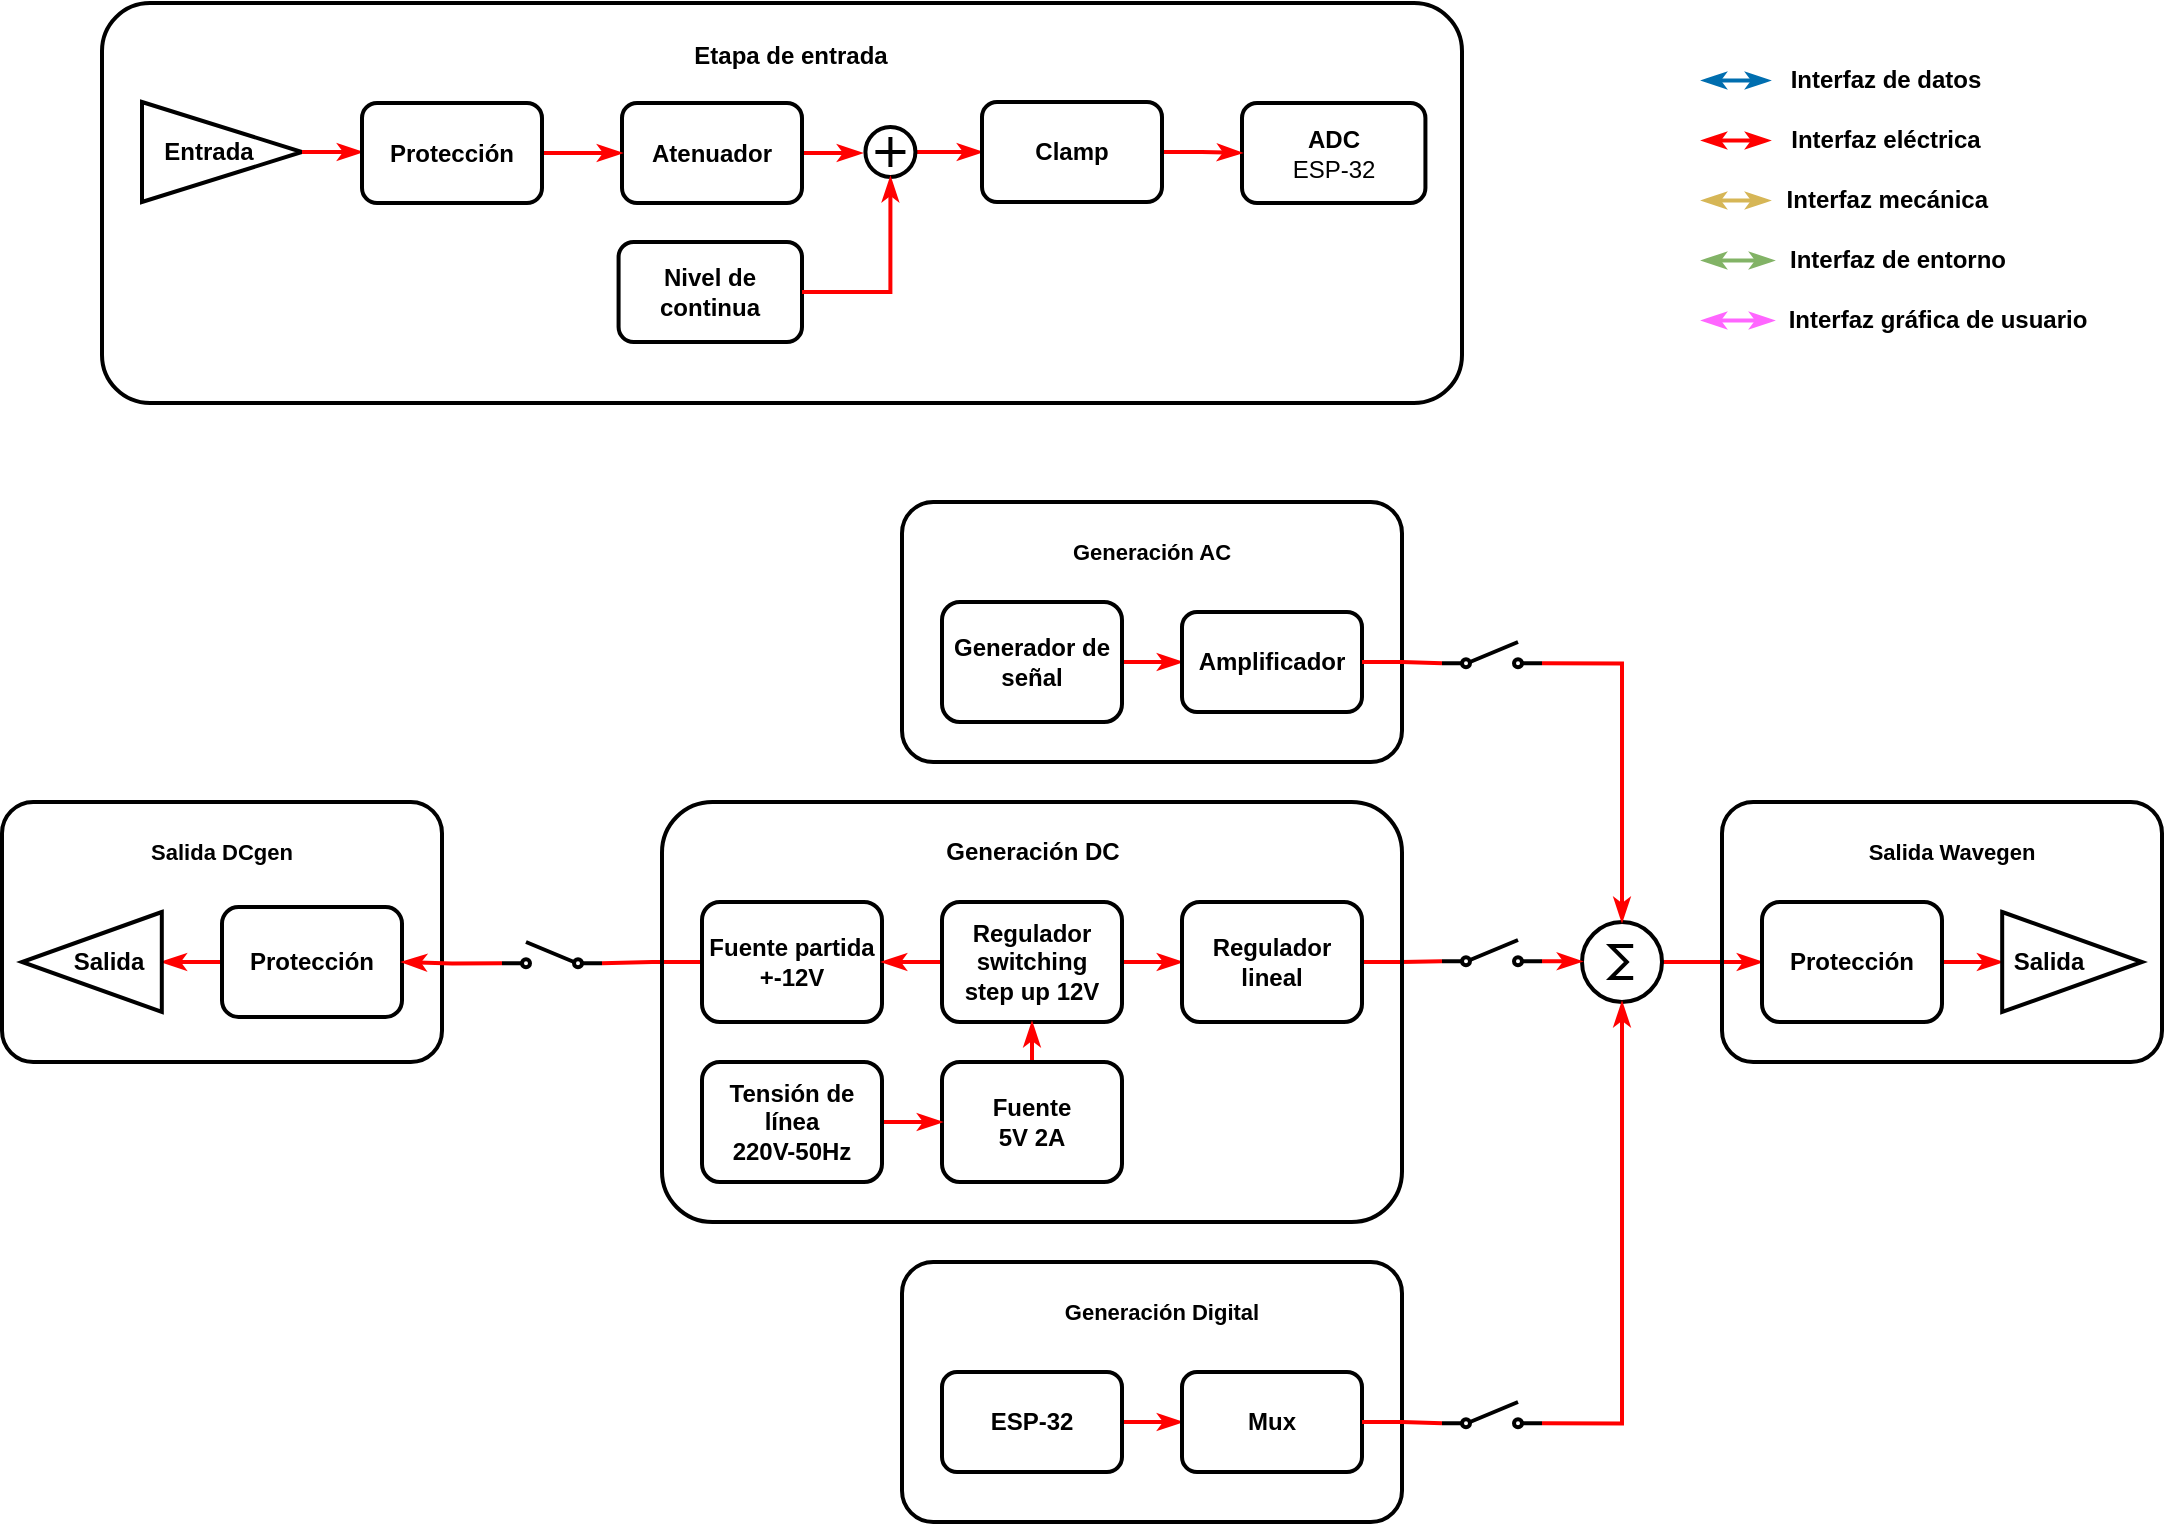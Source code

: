 <mxfile version="24.3.1" type="device">
  <diagram name="Page-1" id="zk0mCJkp-1b9WvKIStD7">
    <mxGraphModel dx="1932" dy="1727" grid="1" gridSize="10" guides="1" tooltips="1" connect="1" arrows="1" fold="1" page="1" pageScale="1" pageWidth="827" pageHeight="1169" math="0" shadow="0">
      <root>
        <mxCell id="0" />
        <mxCell id="1" parent="0" />
        <mxCell id="MO0MTmcoxJa9fAxqIM6j-44" value="" style="group" parent="1" vertex="1" connectable="0">
          <mxGeometry x="480" y="-175.75" width="200" height="150" as="geometry" />
        </mxCell>
        <mxCell id="MO0MTmcoxJa9fAxqIM6j-1" style="edgeStyle=orthogonalEdgeStyle;rounded=0;orthogonalLoop=1;jettySize=auto;html=1;exitX=0;exitY=0.5;exitDx=0;exitDy=0;startArrow=classicThin;startFill=1;endArrow=classicThin;endFill=1;strokeWidth=2;fillColor=#1ba1e2;strokeColor=#006EAF;" parent="MO0MTmcoxJa9fAxqIM6j-44" source="MO0MTmcoxJa9fAxqIM6j-2" edge="1">
          <mxGeometry relative="1" as="geometry">
            <mxPoint y="15" as="targetPoint" />
          </mxGeometry>
        </mxCell>
        <mxCell id="MO0MTmcoxJa9fAxqIM6j-2" value="&lt;b&gt;Interfaz de datos&lt;/b&gt;" style="text;html=1;strokeColor=none;fillColor=none;align=center;verticalAlign=middle;whiteSpace=wrap;rounded=0;" parent="MO0MTmcoxJa9fAxqIM6j-44" vertex="1">
          <mxGeometry x="34" width="116" height="30" as="geometry" />
        </mxCell>
        <mxCell id="MO0MTmcoxJa9fAxqIM6j-3" style="edgeStyle=orthogonalEdgeStyle;rounded=0;orthogonalLoop=1;jettySize=auto;html=1;exitX=0;exitY=0.5;exitDx=0;exitDy=0;startArrow=classicThin;startFill=1;endArrow=classicThin;endFill=1;strokeWidth=2;fillColor=#e51400;strokeColor=#ff0000;" parent="MO0MTmcoxJa9fAxqIM6j-44" source="MO0MTmcoxJa9fAxqIM6j-4" edge="1">
          <mxGeometry relative="1" as="geometry">
            <mxPoint y="45" as="targetPoint" />
          </mxGeometry>
        </mxCell>
        <mxCell id="MO0MTmcoxJa9fAxqIM6j-4" value="&lt;b&gt;Interfaz eléctrica&lt;/b&gt;" style="text;html=1;strokeColor=none;fillColor=none;align=center;verticalAlign=middle;whiteSpace=wrap;rounded=0;" parent="MO0MTmcoxJa9fAxqIM6j-44" vertex="1">
          <mxGeometry x="34" y="30" width="116" height="30" as="geometry" />
        </mxCell>
        <mxCell id="MO0MTmcoxJa9fAxqIM6j-5" style="edgeStyle=orthogonalEdgeStyle;rounded=0;orthogonalLoop=1;jettySize=auto;html=1;exitX=0;exitY=0.5;exitDx=0;exitDy=0;startArrow=classicThin;startFill=1;endArrow=classicThin;endFill=1;strokeWidth=2;fillColor=#fff2cc;strokeColor=#d6b656;gradientColor=#ffd966;" parent="MO0MTmcoxJa9fAxqIM6j-44" source="MO0MTmcoxJa9fAxqIM6j-6" edge="1">
          <mxGeometry relative="1" as="geometry">
            <mxPoint y="75" as="targetPoint" />
          </mxGeometry>
        </mxCell>
        <mxCell id="MO0MTmcoxJa9fAxqIM6j-6" value="&lt;b&gt;Interfaz mecánica&amp;nbsp;&amp;nbsp;&lt;/b&gt;" style="text;html=1;strokeColor=none;fillColor=none;align=center;verticalAlign=middle;whiteSpace=wrap;rounded=0;" parent="MO0MTmcoxJa9fAxqIM6j-44" vertex="1">
          <mxGeometry x="34" y="60" width="124" height="30" as="geometry" />
        </mxCell>
        <mxCell id="MO0MTmcoxJa9fAxqIM6j-7" style="edgeStyle=orthogonalEdgeStyle;rounded=0;orthogonalLoop=1;jettySize=auto;html=1;exitX=0;exitY=0.5;exitDx=0;exitDy=0;startArrow=classicThin;startFill=1;endArrow=classicThin;endFill=1;strokeWidth=2;fillColor=#d5e8d4;strokeColor=#82b366;" parent="MO0MTmcoxJa9fAxqIM6j-44" source="MO0MTmcoxJa9fAxqIM6j-8" edge="1">
          <mxGeometry relative="1" as="geometry">
            <mxPoint y="105" as="targetPoint" />
          </mxGeometry>
        </mxCell>
        <mxCell id="MO0MTmcoxJa9fAxqIM6j-8" value="&lt;b&gt;Interfaz de entorno&lt;/b&gt;" style="text;html=1;strokeColor=none;fillColor=none;align=center;verticalAlign=middle;whiteSpace=wrap;rounded=0;" parent="MO0MTmcoxJa9fAxqIM6j-44" vertex="1">
          <mxGeometry x="36" y="90" width="124" height="30" as="geometry" />
        </mxCell>
        <mxCell id="MO0MTmcoxJa9fAxqIM6j-9" style="edgeStyle=orthogonalEdgeStyle;rounded=0;orthogonalLoop=1;jettySize=auto;html=1;exitX=0;exitY=0.5;exitDx=0;exitDy=0;startArrow=classicThin;startFill=1;endArrow=classicThin;endFill=1;strokeWidth=2;fillColor=#e1d5e7;strokeColor=#FF66FF;" parent="MO0MTmcoxJa9fAxqIM6j-44" source="MO0MTmcoxJa9fAxqIM6j-10" edge="1">
          <mxGeometry relative="1" as="geometry">
            <mxPoint y="135" as="targetPoint" />
          </mxGeometry>
        </mxCell>
        <mxCell id="MO0MTmcoxJa9fAxqIM6j-10" value="&lt;b&gt;Interfaz gráfica de usuario&lt;/b&gt;" style="text;html=1;strokeColor=none;fillColor=none;align=center;verticalAlign=middle;whiteSpace=wrap;rounded=0;" parent="MO0MTmcoxJa9fAxqIM6j-44" vertex="1">
          <mxGeometry x="36" y="120" width="164" height="30" as="geometry" />
        </mxCell>
        <mxCell id="MO0MTmcoxJa9fAxqIM6j-113" style="edgeStyle=orthogonalEdgeStyle;rounded=0;orthogonalLoop=1;jettySize=auto;html=1;exitX=1;exitY=0.5;exitDx=0;exitDy=0;exitPerimeter=0;entryX=0;entryY=0.5;entryDx=0;entryDy=0;strokeColor=#ff0000;strokeWidth=2;align=center;verticalAlign=middle;fontFamily=Helvetica;fontSize=11;fontColor=default;labelBackgroundColor=default;endArrow=classicThin;endFill=1;" parent="1" source="MO0MTmcoxJa9fAxqIM6j-79" target="MO0MTmcoxJa9fAxqIM6j-101" edge="1">
          <mxGeometry relative="1" as="geometry" />
        </mxCell>
        <mxCell id="MO0MTmcoxJa9fAxqIM6j-79" value="" style="verticalLabelPosition=bottom;shadow=0;dashed=0;align=center;html=1;verticalAlign=top;shape=mxgraph.electrical.abstract.sum;strokeColor=default;strokeWidth=2;fontFamily=Helvetica;fontSize=11;fontColor=default;labelBackgroundColor=default;fillColor=default;" parent="1" vertex="1">
          <mxGeometry x="420" y="260" width="40" height="40" as="geometry" />
        </mxCell>
        <mxCell id="MO0MTmcoxJa9fAxqIM6j-84" value="" style="group" parent="1" vertex="1" connectable="0">
          <mxGeometry x="80" y="430" width="250" height="130" as="geometry" />
        </mxCell>
        <mxCell id="MO0MTmcoxJa9fAxqIM6j-68" value="" style="rounded=1;whiteSpace=wrap;html=1;strokeWidth=2;fillColor=none;fontStyle=1;arcSize=12;" parent="MO0MTmcoxJa9fAxqIM6j-84" vertex="1">
          <mxGeometry width="250" height="130" as="geometry" />
        </mxCell>
        <mxCell id="MO0MTmcoxJa9fAxqIM6j-78" style="edgeStyle=orthogonalEdgeStyle;rounded=0;orthogonalLoop=1;jettySize=auto;html=1;exitX=1;exitY=0.5;exitDx=0;exitDy=0;entryX=0;entryY=0.5;entryDx=0;entryDy=0;strokeColor=#ff0000;strokeWidth=2;align=center;verticalAlign=middle;fontFamily=Helvetica;fontSize=11;fontColor=default;labelBackgroundColor=default;endArrow=classicThin;endFill=1;" parent="MO0MTmcoxJa9fAxqIM6j-84" source="MO0MTmcoxJa9fAxqIM6j-70" target="MO0MTmcoxJa9fAxqIM6j-71" edge="1">
          <mxGeometry relative="1" as="geometry" />
        </mxCell>
        <mxCell id="MO0MTmcoxJa9fAxqIM6j-70" value="ESP-32" style="rounded=1;whiteSpace=wrap;html=1;strokeWidth=2;fillColor=none;fontStyle=1" parent="MO0MTmcoxJa9fAxqIM6j-84" vertex="1">
          <mxGeometry x="20" y="55" width="90" height="50" as="geometry" />
        </mxCell>
        <mxCell id="MO0MTmcoxJa9fAxqIM6j-71" value="Mux" style="rounded=1;whiteSpace=wrap;html=1;strokeWidth=2;fillColor=none;fontStyle=1" parent="MO0MTmcoxJa9fAxqIM6j-84" vertex="1">
          <mxGeometry x="140" y="55" width="90" height="50" as="geometry" />
        </mxCell>
        <mxCell id="MO0MTmcoxJa9fAxqIM6j-72" value="Generación Digital" style="text;html=1;align=center;verticalAlign=middle;whiteSpace=wrap;rounded=0;fontFamily=Helvetica;fontSize=11;fontColor=default;labelBackgroundColor=default;fontStyle=1" parent="MO0MTmcoxJa9fAxqIM6j-84" vertex="1">
          <mxGeometry x="80" y="10" width="100" height="30" as="geometry" />
        </mxCell>
        <mxCell id="MO0MTmcoxJa9fAxqIM6j-97" value="" style="group" parent="1" vertex="1" connectable="0">
          <mxGeometry x="80" y="50" width="250" height="130" as="geometry" />
        </mxCell>
        <mxCell id="MO0MTmcoxJa9fAxqIM6j-23" value="" style="rounded=1;whiteSpace=wrap;html=1;strokeWidth=2;fillColor=none;fontStyle=1;arcSize=12;" parent="MO0MTmcoxJa9fAxqIM6j-97" vertex="1">
          <mxGeometry width="250" height="130" as="geometry" />
        </mxCell>
        <mxCell id="MO0MTmcoxJa9fAxqIM6j-36" style="edgeStyle=orthogonalEdgeStyle;rounded=0;orthogonalLoop=1;jettySize=auto;html=1;exitX=1;exitY=0.5;exitDx=0;exitDy=0;fillColor=#f8cecc;strokeColor=#ff0000;strokeWidth=2;endArrow=classicThin;endFill=1;" parent="MO0MTmcoxJa9fAxqIM6j-97" source="MO0MTmcoxJa9fAxqIM6j-38" edge="1">
          <mxGeometry relative="1" as="geometry">
            <mxPoint x="140" y="80" as="targetPoint" />
          </mxGeometry>
        </mxCell>
        <mxCell id="MO0MTmcoxJa9fAxqIM6j-38" value="Generador de señal" style="rounded=1;whiteSpace=wrap;html=1;strokeWidth=2;fillColor=none;fontStyle=1" parent="MO0MTmcoxJa9fAxqIM6j-97" vertex="1">
          <mxGeometry x="20" y="50" width="90" height="60" as="geometry" />
        </mxCell>
        <mxCell id="MO0MTmcoxJa9fAxqIM6j-43" value="Generación AC" style="text;html=1;align=center;verticalAlign=middle;whiteSpace=wrap;rounded=0;fontFamily=Helvetica;fontSize=11;fontColor=default;labelBackgroundColor=default;fontStyle=1" parent="MO0MTmcoxJa9fAxqIM6j-97" vertex="1">
          <mxGeometry x="75" y="10" width="100" height="30" as="geometry" />
        </mxCell>
        <mxCell id="MO0MTmcoxJa9fAxqIM6j-73" value="Amplificador" style="rounded=1;whiteSpace=wrap;html=1;strokeWidth=2;fillColor=none;fontStyle=1" parent="MO0MTmcoxJa9fAxqIM6j-97" vertex="1">
          <mxGeometry x="140" y="55" width="90" height="50" as="geometry" />
        </mxCell>
        <mxCell id="MO0MTmcoxJa9fAxqIM6j-104" value="" style="html=1;shape=mxgraph.electrical.electro-mechanical.singleSwitch;aspect=fixed;elSwitchState=off;shadow=0;dashed=0;strokeColor=default;strokeWidth=2;align=center;verticalAlign=top;fontFamily=Helvetica;fontSize=11;fontColor=default;labelBackgroundColor=default;fillColor=default;" parent="1" vertex="1">
          <mxGeometry x="350" y="269" width="50" height="13.33" as="geometry" />
        </mxCell>
        <mxCell id="MO0MTmcoxJa9fAxqIM6j-105" style="edgeStyle=orthogonalEdgeStyle;rounded=0;orthogonalLoop=1;jettySize=auto;html=1;exitX=1;exitY=0.5;exitDx=0;exitDy=0;entryX=0;entryY=0.8;entryDx=0;entryDy=0;strokeColor=#ff0000;strokeWidth=2;align=center;verticalAlign=middle;fontFamily=Helvetica;fontSize=11;fontColor=default;labelBackgroundColor=default;endArrow=none;endFill=0;" parent="1" source="MO0MTmcoxJa9fAxqIM6j-16" target="MO0MTmcoxJa9fAxqIM6j-104" edge="1">
          <mxGeometry relative="1" as="geometry" />
        </mxCell>
        <mxCell id="MO0MTmcoxJa9fAxqIM6j-106" style="edgeStyle=orthogonalEdgeStyle;rounded=0;orthogonalLoop=1;jettySize=auto;html=1;exitX=1;exitY=0.8;exitDx=0;exitDy=0;entryX=0;entryY=0.5;entryDx=0;entryDy=0;entryPerimeter=0;strokeColor=#ff0000;strokeWidth=2;align=center;verticalAlign=middle;fontFamily=Helvetica;fontSize=11;fontColor=default;labelBackgroundColor=default;endArrow=classicThin;endFill=1;" parent="1" source="MO0MTmcoxJa9fAxqIM6j-104" target="MO0MTmcoxJa9fAxqIM6j-79" edge="1">
          <mxGeometry relative="1" as="geometry" />
        </mxCell>
        <mxCell id="MO0MTmcoxJa9fAxqIM6j-107" value="" style="html=1;shape=mxgraph.electrical.electro-mechanical.singleSwitch;aspect=fixed;elSwitchState=off;shadow=0;dashed=0;strokeColor=default;strokeWidth=2;align=center;verticalAlign=top;fontFamily=Helvetica;fontSize=11;fontColor=default;labelBackgroundColor=default;fillColor=default;" parent="1" vertex="1">
          <mxGeometry x="350" y="500" width="50" height="13.33" as="geometry" />
        </mxCell>
        <mxCell id="MO0MTmcoxJa9fAxqIM6j-108" style="edgeStyle=orthogonalEdgeStyle;rounded=0;orthogonalLoop=1;jettySize=auto;html=1;exitX=1;exitY=0.8;exitDx=0;exitDy=0;entryX=0.5;entryY=1;entryDx=0;entryDy=0;entryPerimeter=0;strokeColor=#ff0000;strokeWidth=2;align=center;verticalAlign=middle;fontFamily=Helvetica;fontSize=11;fontColor=default;labelBackgroundColor=default;endArrow=classicThin;endFill=1;" parent="1" source="MO0MTmcoxJa9fAxqIM6j-107" target="MO0MTmcoxJa9fAxqIM6j-79" edge="1">
          <mxGeometry relative="1" as="geometry" />
        </mxCell>
        <mxCell id="MO0MTmcoxJa9fAxqIM6j-109" style="edgeStyle=orthogonalEdgeStyle;rounded=0;orthogonalLoop=1;jettySize=auto;html=1;exitX=1;exitY=0.5;exitDx=0;exitDy=0;entryX=0;entryY=0.8;entryDx=0;entryDy=0;strokeColor=#ff0000;strokeWidth=2;align=center;verticalAlign=middle;fontFamily=Helvetica;fontSize=11;fontColor=default;labelBackgroundColor=default;endArrow=none;endFill=0;" parent="1" source="MO0MTmcoxJa9fAxqIM6j-71" target="MO0MTmcoxJa9fAxqIM6j-107" edge="1">
          <mxGeometry relative="1" as="geometry" />
        </mxCell>
        <mxCell id="MO0MTmcoxJa9fAxqIM6j-110" value="" style="html=1;shape=mxgraph.electrical.electro-mechanical.singleSwitch;aspect=fixed;elSwitchState=off;shadow=0;dashed=0;strokeColor=default;strokeWidth=2;align=center;verticalAlign=top;fontFamily=Helvetica;fontSize=11;fontColor=default;labelBackgroundColor=default;fillColor=default;" parent="1" vertex="1">
          <mxGeometry x="350" y="120" width="50" height="13.33" as="geometry" />
        </mxCell>
        <mxCell id="MO0MTmcoxJa9fAxqIM6j-111" style="edgeStyle=orthogonalEdgeStyle;rounded=0;orthogonalLoop=1;jettySize=auto;html=1;exitX=1;exitY=0.5;exitDx=0;exitDy=0;entryX=0;entryY=0.8;entryDx=0;entryDy=0;strokeColor=#ff0000;strokeWidth=2;align=center;verticalAlign=middle;fontFamily=Helvetica;fontSize=11;fontColor=default;labelBackgroundColor=default;endArrow=none;endFill=0;" parent="1" source="MO0MTmcoxJa9fAxqIM6j-73" target="MO0MTmcoxJa9fAxqIM6j-110" edge="1">
          <mxGeometry relative="1" as="geometry" />
        </mxCell>
        <mxCell id="MO0MTmcoxJa9fAxqIM6j-112" style="edgeStyle=orthogonalEdgeStyle;rounded=0;orthogonalLoop=1;jettySize=auto;html=1;exitX=1;exitY=0.8;exitDx=0;exitDy=0;entryX=0.5;entryY=0;entryDx=0;entryDy=0;entryPerimeter=0;strokeColor=#ff0000;strokeWidth=2;align=center;verticalAlign=middle;fontFamily=Helvetica;fontSize=11;fontColor=default;labelBackgroundColor=default;endArrow=classicThin;endFill=1;" parent="1" source="MO0MTmcoxJa9fAxqIM6j-110" target="MO0MTmcoxJa9fAxqIM6j-79" edge="1">
          <mxGeometry relative="1" as="geometry" />
        </mxCell>
        <mxCell id="MO0MTmcoxJa9fAxqIM6j-148" value="" style="group" parent="1" vertex="1" connectable="0">
          <mxGeometry x="490" y="200" width="230" height="130" as="geometry" />
        </mxCell>
        <mxCell id="MO0MTmcoxJa9fAxqIM6j-99" value="" style="rounded=1;whiteSpace=wrap;html=1;strokeWidth=2;fillColor=none;fontStyle=1;arcSize=12;container=0;" parent="MO0MTmcoxJa9fAxqIM6j-148" vertex="1">
          <mxGeometry width="220" height="130" as="geometry" />
        </mxCell>
        <mxCell id="MO0MTmcoxJa9fAxqIM6j-147" style="edgeStyle=orthogonalEdgeStyle;rounded=0;orthogonalLoop=1;jettySize=auto;html=1;exitX=1;exitY=0.5;exitDx=0;exitDy=0;entryX=0;entryY=0.5;entryDx=0;entryDy=0;strokeColor=#ff0000;strokeWidth=2;align=center;verticalAlign=middle;fontFamily=Helvetica;fontSize=11;fontColor=default;labelBackgroundColor=default;endArrow=classicThin;endFill=1;" parent="MO0MTmcoxJa9fAxqIM6j-148" source="MO0MTmcoxJa9fAxqIM6j-101" target="MO0MTmcoxJa9fAxqIM6j-143" edge="1">
          <mxGeometry relative="1" as="geometry" />
        </mxCell>
        <mxCell id="MO0MTmcoxJa9fAxqIM6j-101" value="Protección" style="rounded=1;whiteSpace=wrap;html=1;strokeWidth=2;fillColor=none;fontStyle=1" parent="MO0MTmcoxJa9fAxqIM6j-148" vertex="1">
          <mxGeometry x="20" y="50" width="90" height="60" as="geometry" />
        </mxCell>
        <mxCell id="MO0MTmcoxJa9fAxqIM6j-102" value="Salida Wavegen" style="text;html=1;align=center;verticalAlign=middle;whiteSpace=wrap;rounded=0;fontFamily=Helvetica;fontSize=11;fontColor=default;labelBackgroundColor=default;fontStyle=1" parent="MO0MTmcoxJa9fAxqIM6j-148" vertex="1">
          <mxGeometry x="65" y="10" width="100" height="30" as="geometry" />
        </mxCell>
        <mxCell id="MO0MTmcoxJa9fAxqIM6j-145" value="" style="group" parent="MO0MTmcoxJa9fAxqIM6j-148" vertex="1" connectable="0">
          <mxGeometry x="120" y="55" width="90" height="50" as="geometry" />
        </mxCell>
        <mxCell id="MO0MTmcoxJa9fAxqIM6j-144" value="&lt;font style=&quot;font-size: 12px;&quot;&gt;Salida&lt;/font&gt;" style="text;html=1;align=center;verticalAlign=middle;whiteSpace=wrap;rounded=0;fontFamily=Helvetica;fontSize=11;fontColor=default;labelBackgroundColor=default;fontStyle=1" parent="MO0MTmcoxJa9fAxqIM6j-145" vertex="1">
          <mxGeometry y="10" width="87.379" height="30" as="geometry" />
        </mxCell>
        <mxCell id="MO0MTmcoxJa9fAxqIM6j-143" value="" style="triangle;whiteSpace=wrap;html=1;shadow=0;dashed=0;strokeColor=default;strokeWidth=2;align=center;verticalAlign=top;fontFamily=Helvetica;fontSize=11;fontColor=default;labelBackgroundColor=default;fillColor=none;" parent="MO0MTmcoxJa9fAxqIM6j-145" vertex="1">
          <mxGeometry x="20.097" width="69.903" height="50" as="geometry" />
        </mxCell>
        <mxCell id="MO0MTmcoxJa9fAxqIM6j-154" value="" style="group" parent="1" vertex="1" connectable="0">
          <mxGeometry x="-370" y="200" width="220" height="130" as="geometry" />
        </mxCell>
        <mxCell id="MO0MTmcoxJa9fAxqIM6j-116" value="" style="rounded=1;whiteSpace=wrap;html=1;strokeWidth=2;fillColor=none;fontStyle=1;arcSize=12;" parent="MO0MTmcoxJa9fAxqIM6j-154" vertex="1">
          <mxGeometry width="220" height="130" as="geometry" />
        </mxCell>
        <mxCell id="MO0MTmcoxJa9fAxqIM6j-153" style="edgeStyle=orthogonalEdgeStyle;rounded=0;orthogonalLoop=1;jettySize=auto;html=1;exitX=0;exitY=0.5;exitDx=0;exitDy=0;entryX=1;entryY=0.5;entryDx=0;entryDy=0;strokeColor=#ff0000;strokeWidth=2;align=center;verticalAlign=middle;fontFamily=Helvetica;fontSize=11;fontColor=default;labelBackgroundColor=default;endArrow=classicThin;endFill=1;" parent="MO0MTmcoxJa9fAxqIM6j-154" source="MO0MTmcoxJa9fAxqIM6j-117" target="MO0MTmcoxJa9fAxqIM6j-151" edge="1">
          <mxGeometry relative="1" as="geometry" />
        </mxCell>
        <mxCell id="MO0MTmcoxJa9fAxqIM6j-117" value="Protección" style="rounded=1;whiteSpace=wrap;html=1;strokeWidth=2;fillColor=none;fontStyle=1" parent="MO0MTmcoxJa9fAxqIM6j-154" vertex="1">
          <mxGeometry x="110" y="52.5" width="90" height="55" as="geometry" />
        </mxCell>
        <mxCell id="MO0MTmcoxJa9fAxqIM6j-118" value="Salida DCgen" style="text;html=1;align=center;verticalAlign=middle;whiteSpace=wrap;rounded=0;fontFamily=Helvetica;fontSize=11;fontColor=default;labelBackgroundColor=default;fontStyle=1" parent="MO0MTmcoxJa9fAxqIM6j-154" vertex="1">
          <mxGeometry x="60" y="10" width="100" height="30" as="geometry" />
        </mxCell>
        <mxCell id="MO0MTmcoxJa9fAxqIM6j-152" value="" style="group" parent="MO0MTmcoxJa9fAxqIM6j-154" vertex="1" connectable="0">
          <mxGeometry x="9.997" y="55" width="87.382" height="50" as="geometry" />
        </mxCell>
        <mxCell id="MO0MTmcoxJa9fAxqIM6j-150" value="&lt;font style=&quot;font-size: 12px;&quot;&gt;Salida&lt;/font&gt;" style="text;html=1;align=center;verticalAlign=middle;whiteSpace=wrap;rounded=0;fontFamily=Helvetica;fontSize=11;fontColor=default;labelBackgroundColor=default;fontStyle=1" parent="MO0MTmcoxJa9fAxqIM6j-152" vertex="1">
          <mxGeometry x="0.003" y="10" width="87.379" height="30" as="geometry" />
        </mxCell>
        <mxCell id="MO0MTmcoxJa9fAxqIM6j-151" value="" style="triangle;whiteSpace=wrap;html=1;shadow=0;dashed=0;strokeColor=default;strokeWidth=2;align=center;verticalAlign=top;fontFamily=Helvetica;fontSize=11;fontColor=default;labelBackgroundColor=default;fillColor=none;flipH=1;" parent="MO0MTmcoxJa9fAxqIM6j-152" vertex="1">
          <mxGeometry width="69.903" height="50" as="geometry" />
        </mxCell>
        <mxCell id="MO0MTmcoxJa9fAxqIM6j-158" style="edgeStyle=orthogonalEdgeStyle;rounded=0;orthogonalLoop=1;jettySize=auto;html=1;exitX=0;exitY=0.8;exitDx=0;exitDy=0;entryX=1;entryY=0.5;entryDx=0;entryDy=0;strokeColor=#ff0000;strokeWidth=2;align=center;verticalAlign=middle;fontFamily=Helvetica;fontSize=11;fontColor=default;labelBackgroundColor=default;endArrow=classicThin;endFill=1;" parent="1" source="MO0MTmcoxJa9fAxqIM6j-155" target="MO0MTmcoxJa9fAxqIM6j-117" edge="1">
          <mxGeometry relative="1" as="geometry" />
        </mxCell>
        <mxCell id="MO0MTmcoxJa9fAxqIM6j-155" value="" style="html=1;shape=mxgraph.electrical.electro-mechanical.singleSwitch;aspect=fixed;elSwitchState=off;shadow=0;dashed=0;strokeColor=default;strokeWidth=2;align=center;verticalAlign=top;fontFamily=Helvetica;fontSize=11;fontColor=default;labelBackgroundColor=default;fillColor=default;flipH=1;" parent="1" vertex="1">
          <mxGeometry x="-120" y="270" width="50" height="13.33" as="geometry" />
        </mxCell>
        <mxCell id="MO0MTmcoxJa9fAxqIM6j-157" style="edgeStyle=orthogonalEdgeStyle;rounded=0;orthogonalLoop=1;jettySize=auto;html=1;exitX=0;exitY=0.5;exitDx=0;exitDy=0;entryX=1;entryY=0.8;entryDx=0;entryDy=0;strokeColor=#ff0000;strokeWidth=2;align=center;verticalAlign=middle;fontFamily=Helvetica;fontSize=11;fontColor=default;labelBackgroundColor=default;endArrow=none;endFill=0;" parent="1" source="MO0MTmcoxJa9fAxqIM6j-11" target="MO0MTmcoxJa9fAxqIM6j-155" edge="1">
          <mxGeometry relative="1" as="geometry" />
        </mxCell>
        <mxCell id="vcFAt-UVT7htsPsE0Bor-9" value="" style="group" parent="1" vertex="1" connectable="0">
          <mxGeometry x="-320" y="-199.5" width="680" height="200" as="geometry" />
        </mxCell>
        <mxCell id="vcFAt-UVT7htsPsE0Bor-5" value="" style="group" parent="vcFAt-UVT7htsPsE0Bor-9" vertex="1" connectable="0">
          <mxGeometry x="10" y="49.5" width="90" height="50" as="geometry" />
        </mxCell>
        <mxCell id="vcFAt-UVT7htsPsE0Bor-6" value="&lt;font style=&quot;font-size: 12px;&quot;&gt;Entrada&lt;/font&gt;" style="text;html=1;align=center;verticalAlign=middle;whiteSpace=wrap;rounded=0;fontFamily=Helvetica;fontSize=11;fontColor=default;labelBackgroundColor=default;fontStyle=1" parent="vcFAt-UVT7htsPsE0Bor-5" vertex="1">
          <mxGeometry y="10" width="87.379" height="30" as="geometry" />
        </mxCell>
        <mxCell id="vcFAt-UVT7htsPsE0Bor-7" value="" style="triangle;whiteSpace=wrap;html=1;shadow=0;dashed=0;strokeColor=default;strokeWidth=2;align=center;verticalAlign=top;fontFamily=Helvetica;fontSize=11;fontColor=default;labelBackgroundColor=default;fillColor=none;" parent="vcFAt-UVT7htsPsE0Bor-5" vertex="1">
          <mxGeometry x="10" width="80" height="50" as="geometry" />
        </mxCell>
        <mxCell id="vcFAt-UVT7htsPsE0Bor-8" style="edgeStyle=orthogonalEdgeStyle;rounded=0;orthogonalLoop=1;jettySize=auto;html=1;exitX=1;exitY=0.5;exitDx=0;exitDy=0;entryX=0;entryY=0.5;entryDx=0;entryDy=0;strokeColor=#ff0000;endArrow=classicThin;endFill=1;strokeWidth=2;" parent="vcFAt-UVT7htsPsE0Bor-9" source="vcFAt-UVT7htsPsE0Bor-7" target="MO0MTmcoxJa9fAxqIM6j-122" edge="1">
          <mxGeometry relative="1" as="geometry" />
        </mxCell>
        <mxCell id="MO0MTmcoxJa9fAxqIM6j-48" value="" style="rounded=1;whiteSpace=wrap;html=1;strokeWidth=2;fillColor=none;fontStyle=1;arcSize=12;" parent="vcFAt-UVT7htsPsE0Bor-9" vertex="1">
          <mxGeometry width="680" height="200" as="geometry" />
        </mxCell>
        <mxCell id="MO0MTmcoxJa9fAxqIM6j-51" value="Etapa de entrada" style="text;html=1;align=center;verticalAlign=middle;whiteSpace=wrap;rounded=0;fontStyle=1" parent="vcFAt-UVT7htsPsE0Bor-9" vertex="1">
          <mxGeometry x="263.289" width="163.421" height="52.5" as="geometry" />
        </mxCell>
        <mxCell id="MO0MTmcoxJa9fAxqIM6j-12" value="ADC&lt;div&gt;&lt;span style=&quot;font-weight: normal;&quot;&gt;ESP-32&lt;/span&gt;&lt;/div&gt;" style="rounded=1;whiteSpace=wrap;html=1;strokeWidth=2;fillColor=none;fontStyle=1" parent="vcFAt-UVT7htsPsE0Bor-9" vertex="1">
          <mxGeometry x="570" y="50" width="91.71" height="50" as="geometry" />
        </mxCell>
        <mxCell id="MO0MTmcoxJa9fAxqIM6j-60" value="Nivel de continua" style="rounded=1;whiteSpace=wrap;html=1;strokeWidth=2;fillColor=none;fontStyle=1" parent="vcFAt-UVT7htsPsE0Bor-9" vertex="1">
          <mxGeometry x="258.29" y="119.5" width="91.71" height="50" as="geometry" />
        </mxCell>
        <mxCell id="Rxc9c6r2OKiuK_paZ7QG-2" style="edgeStyle=orthogonalEdgeStyle;rounded=0;orthogonalLoop=1;jettySize=auto;html=1;exitX=1;exitY=0.5;exitDx=0;exitDy=0;exitPerimeter=0;entryX=0;entryY=0.5;entryDx=0;entryDy=0;strokeColor=#FF0000;endArrow=classicThin;endFill=1;strokeWidth=2;" edge="1" parent="vcFAt-UVT7htsPsE0Bor-9" source="MO0MTmcoxJa9fAxqIM6j-61" target="Rxc9c6r2OKiuK_paZ7QG-1">
          <mxGeometry relative="1" as="geometry" />
        </mxCell>
        <mxCell id="MO0MTmcoxJa9fAxqIM6j-61" value="" style="verticalLabelPosition=bottom;shadow=0;dashed=0;align=center;html=1;verticalAlign=top;shape=mxgraph.electrical.abstract.summation_point;fontFamily=Helvetica;fontSize=11;fontColor=default;labelBackgroundColor=default;strokeWidth=2;" parent="vcFAt-UVT7htsPsE0Bor-9" vertex="1">
          <mxGeometry x="381.71" y="62" width="25" height="25" as="geometry" />
        </mxCell>
        <mxCell id="MO0MTmcoxJa9fAxqIM6j-64" style="edgeStyle=orthogonalEdgeStyle;rounded=0;orthogonalLoop=1;jettySize=auto;html=1;exitX=1;exitY=0.5;exitDx=0;exitDy=0;entryX=0.5;entryY=1;entryDx=0;entryDy=0;entryPerimeter=0;strokeColor=#ff0000;strokeWidth=2;align=center;verticalAlign=middle;fontFamily=Helvetica;fontSize=11;fontColor=default;labelBackgroundColor=default;endArrow=classicThin;endFill=1;" parent="vcFAt-UVT7htsPsE0Bor-9" source="MO0MTmcoxJa9fAxqIM6j-60" target="MO0MTmcoxJa9fAxqIM6j-61" edge="1">
          <mxGeometry relative="1" as="geometry" />
        </mxCell>
        <mxCell id="MO0MTmcoxJa9fAxqIM6j-121" style="edgeStyle=orthogonalEdgeStyle;rounded=0;orthogonalLoop=1;jettySize=auto;html=1;exitX=1;exitY=0.5;exitDx=0;exitDy=0;strokeColor=#ff0000;strokeWidth=2;align=center;verticalAlign=middle;fontFamily=Helvetica;fontSize=11;fontColor=default;labelBackgroundColor=default;endArrow=classicThin;endFill=1;" parent="vcFAt-UVT7htsPsE0Bor-9" source="MO0MTmcoxJa9fAxqIM6j-120" edge="1">
          <mxGeometry relative="1" as="geometry">
            <mxPoint x="380" y="75.5" as="targetPoint" />
          </mxGeometry>
        </mxCell>
        <mxCell id="MO0MTmcoxJa9fAxqIM6j-120" value="Atenuador" style="rounded=1;whiteSpace=wrap;html=1;strokeWidth=2;fillColor=none;fontStyle=1" parent="vcFAt-UVT7htsPsE0Bor-9" vertex="1">
          <mxGeometry x="260" y="50" width="90" height="50" as="geometry" />
        </mxCell>
        <mxCell id="MO0MTmcoxJa9fAxqIM6j-123" style="edgeStyle=orthogonalEdgeStyle;rounded=0;orthogonalLoop=1;jettySize=auto;html=1;exitX=1;exitY=0.5;exitDx=0;exitDy=0;entryX=0;entryY=0.5;entryDx=0;entryDy=0;strokeColor=#ff0000;strokeWidth=2;align=center;verticalAlign=middle;fontFamily=Helvetica;fontSize=11;fontColor=default;labelBackgroundColor=default;endArrow=classicThin;endFill=1;" parent="vcFAt-UVT7htsPsE0Bor-9" source="MO0MTmcoxJa9fAxqIM6j-122" target="MO0MTmcoxJa9fAxqIM6j-120" edge="1">
          <mxGeometry relative="1" as="geometry" />
        </mxCell>
        <mxCell id="MO0MTmcoxJa9fAxqIM6j-122" value="Protección" style="rounded=1;whiteSpace=wrap;html=1;strokeWidth=2;fillColor=none;fontStyle=1" parent="vcFAt-UVT7htsPsE0Bor-9" vertex="1">
          <mxGeometry x="130" y="50" width="90" height="50" as="geometry" />
        </mxCell>
        <mxCell id="Rxc9c6r2OKiuK_paZ7QG-3" style="edgeStyle=orthogonalEdgeStyle;rounded=0;orthogonalLoop=1;jettySize=auto;html=1;exitX=1;exitY=0.5;exitDx=0;exitDy=0;entryX=0;entryY=0.5;entryDx=0;entryDy=0;endArrow=classicThin;endFill=1;strokeColor=#ff0000;strokeWidth=2;" edge="1" parent="vcFAt-UVT7htsPsE0Bor-9" source="Rxc9c6r2OKiuK_paZ7QG-1" target="MO0MTmcoxJa9fAxqIM6j-12">
          <mxGeometry relative="1" as="geometry" />
        </mxCell>
        <mxCell id="Rxc9c6r2OKiuK_paZ7QG-1" value="Clamp" style="rounded=1;whiteSpace=wrap;html=1;strokeWidth=2;fillColor=none;fontStyle=1" vertex="1" parent="vcFAt-UVT7htsPsE0Bor-9">
          <mxGeometry x="440" y="49.5" width="90" height="50" as="geometry" />
        </mxCell>
        <mxCell id="MO0MTmcoxJa9fAxqIM6j-13" value="" style="rounded=1;whiteSpace=wrap;html=1;strokeWidth=2;fillColor=none;fontStyle=1;arcSize=12;" parent="1" vertex="1">
          <mxGeometry x="-40" y="200" width="370" height="210" as="geometry" />
        </mxCell>
        <mxCell id="MO0MTmcoxJa9fAxqIM6j-17" style="edgeStyle=orthogonalEdgeStyle;rounded=0;orthogonalLoop=1;jettySize=auto;html=1;exitX=1;exitY=0.5;exitDx=0;exitDy=0;entryX=0;entryY=0.5;entryDx=0;entryDy=0;fillColor=#f8cecc;strokeColor=#ff0000;strokeWidth=2;endArrow=classicThin;endFill=1;" parent="1" source="MO0MTmcoxJa9fAxqIM6j-15" target="MO0MTmcoxJa9fAxqIM6j-16" edge="1">
          <mxGeometry relative="1" as="geometry">
            <mxPoint x="190" y="280" as="sourcePoint" />
          </mxGeometry>
        </mxCell>
        <mxCell id="MO0MTmcoxJa9fAxqIM6j-16" value="Regulador lineal" style="rounded=1;whiteSpace=wrap;html=1;strokeWidth=2;fillColor=none;fontStyle=1" parent="1" vertex="1">
          <mxGeometry x="220" y="250" width="90" height="60" as="geometry" />
        </mxCell>
        <mxCell id="MO0MTmcoxJa9fAxqIM6j-11" value="Fuente partida +-12V" style="rounded=1;whiteSpace=wrap;html=1;strokeWidth=2;fillColor=none;fontStyle=1" parent="1" vertex="1">
          <mxGeometry x="-20" y="250" width="90" height="60" as="geometry" />
        </mxCell>
        <mxCell id="MO0MTmcoxJa9fAxqIM6j-14" value="Generación DC" style="text;html=1;align=center;verticalAlign=middle;whiteSpace=wrap;rounded=0;fontStyle=1" parent="1" vertex="1">
          <mxGeometry x="87.5" y="210" width="115" height="30" as="geometry" />
        </mxCell>
        <mxCell id="MO0MTmcoxJa9fAxqIM6j-80" style="edgeStyle=orthogonalEdgeStyle;rounded=0;orthogonalLoop=1;jettySize=auto;html=1;exitX=0;exitY=0.5;exitDx=0;exitDy=0;strokeColor=#ff0000;strokeWidth=2;align=center;verticalAlign=middle;fontFamily=Helvetica;fontSize=11;fontColor=default;labelBackgroundColor=default;endArrow=classicThin;endFill=1;" parent="1" source="MO0MTmcoxJa9fAxqIM6j-15" target="MO0MTmcoxJa9fAxqIM6j-11" edge="1">
          <mxGeometry relative="1" as="geometry" />
        </mxCell>
        <mxCell id="MO0MTmcoxJa9fAxqIM6j-15" value="Regulador switching&lt;div&gt;step up 12V&lt;/div&gt;" style="rounded=1;whiteSpace=wrap;html=1;strokeWidth=2;fillColor=none;fontStyle=1" parent="1" vertex="1">
          <mxGeometry x="100" y="250" width="90" height="60" as="geometry" />
        </mxCell>
        <mxCell id="vcFAt-UVT7htsPsE0Bor-12" style="edgeStyle=orthogonalEdgeStyle;rounded=0;orthogonalLoop=1;jettySize=auto;html=1;exitX=0.5;exitY=0;exitDx=0;exitDy=0;entryX=0.5;entryY=1;entryDx=0;entryDy=0;strokeWidth=2;strokeColor=#ff0000;endArrow=classicThin;endFill=1;" parent="1" source="vcFAt-UVT7htsPsE0Bor-11" target="MO0MTmcoxJa9fAxqIM6j-15" edge="1">
          <mxGeometry relative="1" as="geometry" />
        </mxCell>
        <mxCell id="vcFAt-UVT7htsPsE0Bor-11" value="Fuente&lt;div&gt;5V 2A&lt;/div&gt;" style="rounded=1;whiteSpace=wrap;html=1;strokeWidth=2;fillColor=none;fontStyle=1" parent="1" vertex="1">
          <mxGeometry x="100" y="330" width="90" height="60" as="geometry" />
        </mxCell>
        <mxCell id="vcFAt-UVT7htsPsE0Bor-14" style="edgeStyle=orthogonalEdgeStyle;rounded=0;orthogonalLoop=1;jettySize=auto;html=1;exitX=1;exitY=0.5;exitDx=0;exitDy=0;entryX=0;entryY=0.5;entryDx=0;entryDy=0;endArrow=classicThin;endFill=1;strokeColor=#FF0000;strokeWidth=2;" parent="1" source="vcFAt-UVT7htsPsE0Bor-13" target="vcFAt-UVT7htsPsE0Bor-11" edge="1">
          <mxGeometry relative="1" as="geometry" />
        </mxCell>
        <mxCell id="vcFAt-UVT7htsPsE0Bor-13" value="Tensión de línea&lt;div&gt;220V-50Hz&lt;/div&gt;" style="rounded=1;whiteSpace=wrap;html=1;strokeWidth=2;fillColor=none;fontStyle=1" parent="1" vertex="1">
          <mxGeometry x="-20" y="330" width="90" height="60" as="geometry" />
        </mxCell>
      </root>
    </mxGraphModel>
  </diagram>
</mxfile>
